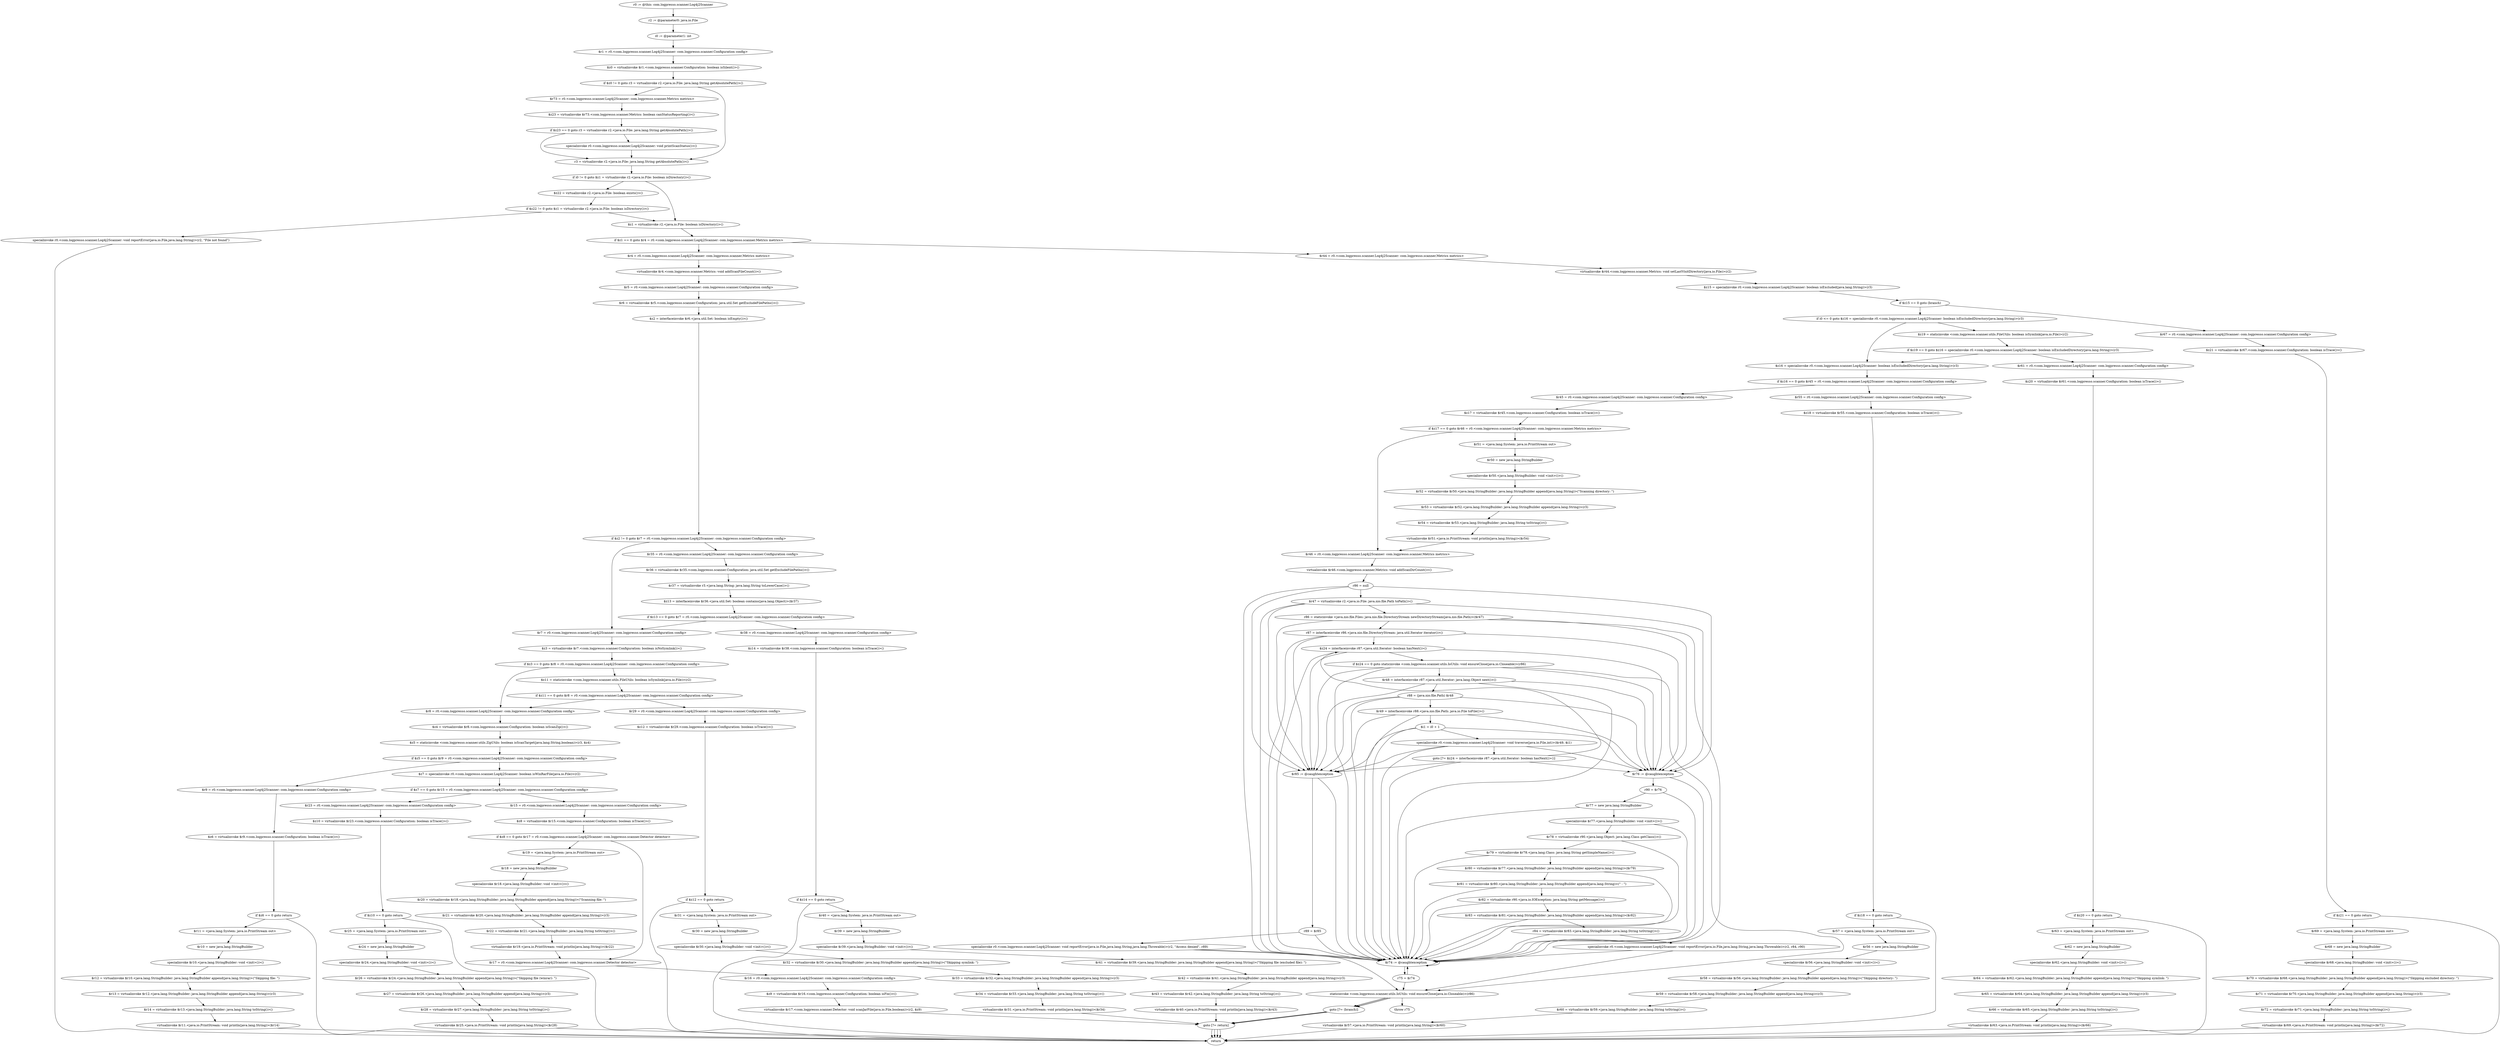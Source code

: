 digraph "unitGraph" {
    "r0 := @this: com.logpresso.scanner.Log4j2Scanner"
    "r2 := @parameter0: java.io.File"
    "i0 := @parameter1: int"
    "$r1 = r0.<com.logpresso.scanner.Log4j2Scanner: com.logpresso.scanner.Configuration config>"
    "$z0 = virtualinvoke $r1.<com.logpresso.scanner.Configuration: boolean isSilent()>()"
    "if $z0 != 0 goto r3 = virtualinvoke r2.<java.io.File: java.lang.String getAbsolutePath()>()"
    "$r73 = r0.<com.logpresso.scanner.Log4j2Scanner: com.logpresso.scanner.Metrics metrics>"
    "$z23 = virtualinvoke $r73.<com.logpresso.scanner.Metrics: boolean canStatusReporting()>()"
    "if $z23 == 0 goto r3 = virtualinvoke r2.<java.io.File: java.lang.String getAbsolutePath()>()"
    "specialinvoke r0.<com.logpresso.scanner.Log4j2Scanner: void printScanStatus()>()"
    "r3 = virtualinvoke r2.<java.io.File: java.lang.String getAbsolutePath()>()"
    "if i0 != 0 goto $z1 = virtualinvoke r2.<java.io.File: boolean isDirectory()>()"
    "$z22 = virtualinvoke r2.<java.io.File: boolean exists()>()"
    "if $z22 != 0 goto $z1 = virtualinvoke r2.<java.io.File: boolean isDirectory()>()"
    "specialinvoke r0.<com.logpresso.scanner.Log4j2Scanner: void reportError(java.io.File,java.lang.String)>(r2, \"File not found\")"
    "return"
    "$z1 = virtualinvoke r2.<java.io.File: boolean isDirectory()>()"
    "if $z1 == 0 goto $r4 = r0.<com.logpresso.scanner.Log4j2Scanner: com.logpresso.scanner.Metrics metrics>"
    "$r44 = r0.<com.logpresso.scanner.Log4j2Scanner: com.logpresso.scanner.Metrics metrics>"
    "virtualinvoke $r44.<com.logpresso.scanner.Metrics: void setLastVisitDirectory(java.io.File)>(r2)"
    "$z15 = specialinvoke r0.<com.logpresso.scanner.Log4j2Scanner: boolean isExcluded(java.lang.String)>(r3)"
    "if $z15 == 0 goto (branch)"
    "$r67 = r0.<com.logpresso.scanner.Log4j2Scanner: com.logpresso.scanner.Configuration config>"
    "$z21 = virtualinvoke $r67.<com.logpresso.scanner.Configuration: boolean isTrace()>()"
    "if $z21 == 0 goto return"
    "$r69 = <java.lang.System: java.io.PrintStream out>"
    "$r68 = new java.lang.StringBuilder"
    "specialinvoke $r68.<java.lang.StringBuilder: void <init>()>()"
    "$r70 = virtualinvoke $r68.<java.lang.StringBuilder: java.lang.StringBuilder append(java.lang.String)>(\"Skipping excluded directory: \")"
    "$r71 = virtualinvoke $r70.<java.lang.StringBuilder: java.lang.StringBuilder append(java.lang.String)>(r3)"
    "$r72 = virtualinvoke $r71.<java.lang.StringBuilder: java.lang.String toString()>()"
    "virtualinvoke $r69.<java.io.PrintStream: void println(java.lang.String)>($r72)"
    "if i0 <= 0 goto $z16 = specialinvoke r0.<com.logpresso.scanner.Log4j2Scanner: boolean isExcludedDirectory(java.lang.String)>(r3)"
    "$z19 = staticinvoke <com.logpresso.scanner.utils.FileUtils: boolean isSymlink(java.io.File)>(r2)"
    "if $z19 == 0 goto $z16 = specialinvoke r0.<com.logpresso.scanner.Log4j2Scanner: boolean isExcludedDirectory(java.lang.String)>(r3)"
    "$r61 = r0.<com.logpresso.scanner.Log4j2Scanner: com.logpresso.scanner.Configuration config>"
    "$z20 = virtualinvoke $r61.<com.logpresso.scanner.Configuration: boolean isTrace()>()"
    "if $z20 == 0 goto return"
    "$r63 = <java.lang.System: java.io.PrintStream out>"
    "$r62 = new java.lang.StringBuilder"
    "specialinvoke $r62.<java.lang.StringBuilder: void <init>()>()"
    "$r64 = virtualinvoke $r62.<java.lang.StringBuilder: java.lang.StringBuilder append(java.lang.String)>(\"Skipping symlink: \")"
    "$r65 = virtualinvoke $r64.<java.lang.StringBuilder: java.lang.StringBuilder append(java.lang.String)>(r3)"
    "$r66 = virtualinvoke $r65.<java.lang.StringBuilder: java.lang.String toString()>()"
    "virtualinvoke $r63.<java.io.PrintStream: void println(java.lang.String)>($r66)"
    "$z16 = specialinvoke r0.<com.logpresso.scanner.Log4j2Scanner: boolean isExcludedDirectory(java.lang.String)>(r3)"
    "if $z16 == 0 goto $r45 = r0.<com.logpresso.scanner.Log4j2Scanner: com.logpresso.scanner.Configuration config>"
    "$r55 = r0.<com.logpresso.scanner.Log4j2Scanner: com.logpresso.scanner.Configuration config>"
    "$z18 = virtualinvoke $r55.<com.logpresso.scanner.Configuration: boolean isTrace()>()"
    "if $z18 == 0 goto return"
    "$r57 = <java.lang.System: java.io.PrintStream out>"
    "$r56 = new java.lang.StringBuilder"
    "specialinvoke $r56.<java.lang.StringBuilder: void <init>()>()"
    "$r58 = virtualinvoke $r56.<java.lang.StringBuilder: java.lang.StringBuilder append(java.lang.String)>(\"Skipping directory: \")"
    "$r59 = virtualinvoke $r58.<java.lang.StringBuilder: java.lang.StringBuilder append(java.lang.String)>(r3)"
    "$r60 = virtualinvoke $r59.<java.lang.StringBuilder: java.lang.String toString()>()"
    "virtualinvoke $r57.<java.io.PrintStream: void println(java.lang.String)>($r60)"
    "$r45 = r0.<com.logpresso.scanner.Log4j2Scanner: com.logpresso.scanner.Configuration config>"
    "$z17 = virtualinvoke $r45.<com.logpresso.scanner.Configuration: boolean isTrace()>()"
    "if $z17 == 0 goto $r46 = r0.<com.logpresso.scanner.Log4j2Scanner: com.logpresso.scanner.Metrics metrics>"
    "$r51 = <java.lang.System: java.io.PrintStream out>"
    "$r50 = new java.lang.StringBuilder"
    "specialinvoke $r50.<java.lang.StringBuilder: void <init>()>()"
    "$r52 = virtualinvoke $r50.<java.lang.StringBuilder: java.lang.StringBuilder append(java.lang.String)>(\"Scanning directory: \")"
    "$r53 = virtualinvoke $r52.<java.lang.StringBuilder: java.lang.StringBuilder append(java.lang.String)>(r3)"
    "$r54 = virtualinvoke $r53.<java.lang.StringBuilder: java.lang.String toString()>()"
    "virtualinvoke $r51.<java.io.PrintStream: void println(java.lang.String)>($r54)"
    "$r46 = r0.<com.logpresso.scanner.Log4j2Scanner: com.logpresso.scanner.Metrics metrics>"
    "virtualinvoke $r46.<com.logpresso.scanner.Metrics: void addScanDirCount()>()"
    "r86 = null"
    "$r47 = virtualinvoke r2.<java.io.File: java.nio.file.Path toPath()>()"
    "r86 = staticinvoke <java.nio.file.Files: java.nio.file.DirectoryStream newDirectoryStream(java.nio.file.Path)>($r47)"
    "r87 = interfaceinvoke r86.<java.nio.file.DirectoryStream: java.util.Iterator iterator()>()"
    "$z24 = interfaceinvoke r87.<java.util.Iterator: boolean hasNext()>()"
    "if $z24 == 0 goto staticinvoke <com.logpresso.scanner.utils.IoUtils: void ensureClose(java.io.Closeable)>(r86)"
    "$r48 = interfaceinvoke r87.<java.util.Iterator: java.lang.Object next()>()"
    "r88 = (java.nio.file.Path) $r48"
    "$r49 = interfaceinvoke r88.<java.nio.file.Path: java.io.File toFile()>()"
    "$i1 = i0 + 1"
    "specialinvoke r0.<com.logpresso.scanner.Log4j2Scanner: void traverse(java.io.File,int)>($r49, $i1)"
    "goto [?= $z24 = interfaceinvoke r87.<java.util.Iterator: boolean hasNext()>()]"
    "staticinvoke <com.logpresso.scanner.utils.IoUtils: void ensureClose(java.io.Closeable)>(r86)"
    "goto [?= (branch)]"
    "$r85 := @caughtexception"
    "r89 = $r85"
    "specialinvoke r0.<com.logpresso.scanner.Log4j2Scanner: void reportError(java.io.File,java.lang.String,java.lang.Throwable)>(r2, \"Access denied\", r89)"
    "$r76 := @caughtexception"
    "r90 = $r76"
    "$r77 = new java.lang.StringBuilder"
    "specialinvoke $r77.<java.lang.StringBuilder: void <init>()>()"
    "$r78 = virtualinvoke r90.<java.lang.Object: java.lang.Class getClass()>()"
    "$r79 = virtualinvoke $r78.<java.lang.Class: java.lang.String getSimpleName()>()"
    "$r80 = virtualinvoke $r77.<java.lang.StringBuilder: java.lang.StringBuilder append(java.lang.String)>($r79)"
    "$r81 = virtualinvoke $r80.<java.lang.StringBuilder: java.lang.StringBuilder append(java.lang.String)>(\" - \")"
    "$r82 = virtualinvoke r90.<java.io.IOException: java.lang.String getMessage()>()"
    "$r83 = virtualinvoke $r81.<java.lang.StringBuilder: java.lang.StringBuilder append(java.lang.String)>($r82)"
    "r84 = virtualinvoke $r83.<java.lang.StringBuilder: java.lang.String toString()>()"
    "specialinvoke r0.<com.logpresso.scanner.Log4j2Scanner: void reportError(java.io.File,java.lang.String,java.lang.Throwable)>(r2, r84, r90)"
    "$r74 := @caughtexception"
    "r75 = $r74"
    "throw r75"
    "goto [?= return]"
    "$r4 = r0.<com.logpresso.scanner.Log4j2Scanner: com.logpresso.scanner.Metrics metrics>"
    "virtualinvoke $r4.<com.logpresso.scanner.Metrics: void addScanFileCount()>()"
    "$r5 = r0.<com.logpresso.scanner.Log4j2Scanner: com.logpresso.scanner.Configuration config>"
    "$r6 = virtualinvoke $r5.<com.logpresso.scanner.Configuration: java.util.Set getExcludeFilePaths()>()"
    "$z2 = interfaceinvoke $r6.<java.util.Set: boolean isEmpty()>()"
    "if $z2 != 0 goto $r7 = r0.<com.logpresso.scanner.Log4j2Scanner: com.logpresso.scanner.Configuration config>"
    "$r35 = r0.<com.logpresso.scanner.Log4j2Scanner: com.logpresso.scanner.Configuration config>"
    "$r36 = virtualinvoke $r35.<com.logpresso.scanner.Configuration: java.util.Set getExcludeFilePaths()>()"
    "$r37 = virtualinvoke r3.<java.lang.String: java.lang.String toLowerCase()>()"
    "$z13 = interfaceinvoke $r36.<java.util.Set: boolean contains(java.lang.Object)>($r37)"
    "if $z13 == 0 goto $r7 = r0.<com.logpresso.scanner.Log4j2Scanner: com.logpresso.scanner.Configuration config>"
    "$r38 = r0.<com.logpresso.scanner.Log4j2Scanner: com.logpresso.scanner.Configuration config>"
    "$z14 = virtualinvoke $r38.<com.logpresso.scanner.Configuration: boolean isTrace()>()"
    "if $z14 == 0 goto return"
    "$r40 = <java.lang.System: java.io.PrintStream out>"
    "$r39 = new java.lang.StringBuilder"
    "specialinvoke $r39.<java.lang.StringBuilder: void <init>()>()"
    "$r41 = virtualinvoke $r39.<java.lang.StringBuilder: java.lang.StringBuilder append(java.lang.String)>(\"Skipping file (excluded file): \")"
    "$r42 = virtualinvoke $r41.<java.lang.StringBuilder: java.lang.StringBuilder append(java.lang.String)>(r3)"
    "$r43 = virtualinvoke $r42.<java.lang.StringBuilder: java.lang.String toString()>()"
    "virtualinvoke $r40.<java.io.PrintStream: void println(java.lang.String)>($r43)"
    "$r7 = r0.<com.logpresso.scanner.Log4j2Scanner: com.logpresso.scanner.Configuration config>"
    "$z3 = virtualinvoke $r7.<com.logpresso.scanner.Configuration: boolean isNoSymlink()>()"
    "if $z3 == 0 goto $r8 = r0.<com.logpresso.scanner.Log4j2Scanner: com.logpresso.scanner.Configuration config>"
    "$z11 = staticinvoke <com.logpresso.scanner.utils.FileUtils: boolean isSymlink(java.io.File)>(r2)"
    "if $z11 == 0 goto $r8 = r0.<com.logpresso.scanner.Log4j2Scanner: com.logpresso.scanner.Configuration config>"
    "$r29 = r0.<com.logpresso.scanner.Log4j2Scanner: com.logpresso.scanner.Configuration config>"
    "$z12 = virtualinvoke $r29.<com.logpresso.scanner.Configuration: boolean isTrace()>()"
    "if $z12 == 0 goto return"
    "$r31 = <java.lang.System: java.io.PrintStream out>"
    "$r30 = new java.lang.StringBuilder"
    "specialinvoke $r30.<java.lang.StringBuilder: void <init>()>()"
    "$r32 = virtualinvoke $r30.<java.lang.StringBuilder: java.lang.StringBuilder append(java.lang.String)>(\"Skipping symlink: \")"
    "$r33 = virtualinvoke $r32.<java.lang.StringBuilder: java.lang.StringBuilder append(java.lang.String)>(r3)"
    "$r34 = virtualinvoke $r33.<java.lang.StringBuilder: java.lang.String toString()>()"
    "virtualinvoke $r31.<java.io.PrintStream: void println(java.lang.String)>($r34)"
    "$r8 = r0.<com.logpresso.scanner.Log4j2Scanner: com.logpresso.scanner.Configuration config>"
    "$z4 = virtualinvoke $r8.<com.logpresso.scanner.Configuration: boolean isScanZip()>()"
    "$z5 = staticinvoke <com.logpresso.scanner.utils.ZipUtils: boolean isScanTarget(java.lang.String,boolean)>(r3, $z4)"
    "if $z5 == 0 goto $r9 = r0.<com.logpresso.scanner.Log4j2Scanner: com.logpresso.scanner.Configuration config>"
    "$z7 = specialinvoke r0.<com.logpresso.scanner.Log4j2Scanner: boolean isWinRarFile(java.io.File)>(r2)"
    "if $z7 == 0 goto $r15 = r0.<com.logpresso.scanner.Log4j2Scanner: com.logpresso.scanner.Configuration config>"
    "$r23 = r0.<com.logpresso.scanner.Log4j2Scanner: com.logpresso.scanner.Configuration config>"
    "$z10 = virtualinvoke $r23.<com.logpresso.scanner.Configuration: boolean isTrace()>()"
    "if $z10 == 0 goto return"
    "$r25 = <java.lang.System: java.io.PrintStream out>"
    "$r24 = new java.lang.StringBuilder"
    "specialinvoke $r24.<java.lang.StringBuilder: void <init>()>()"
    "$r26 = virtualinvoke $r24.<java.lang.StringBuilder: java.lang.StringBuilder append(java.lang.String)>(\"Skipping file (winrar): \")"
    "$r27 = virtualinvoke $r26.<java.lang.StringBuilder: java.lang.StringBuilder append(java.lang.String)>(r3)"
    "$r28 = virtualinvoke $r27.<java.lang.StringBuilder: java.lang.String toString()>()"
    "virtualinvoke $r25.<java.io.PrintStream: void println(java.lang.String)>($r28)"
    "$r15 = r0.<com.logpresso.scanner.Log4j2Scanner: com.logpresso.scanner.Configuration config>"
    "$z8 = virtualinvoke $r15.<com.logpresso.scanner.Configuration: boolean isTrace()>()"
    "if $z8 == 0 goto $r17 = r0.<com.logpresso.scanner.Log4j2Scanner: com.logpresso.scanner.Detector detector>"
    "$r19 = <java.lang.System: java.io.PrintStream out>"
    "$r18 = new java.lang.StringBuilder"
    "specialinvoke $r18.<java.lang.StringBuilder: void <init>()>()"
    "$r20 = virtualinvoke $r18.<java.lang.StringBuilder: java.lang.StringBuilder append(java.lang.String)>(\"Scanning file: \")"
    "$r21 = virtualinvoke $r20.<java.lang.StringBuilder: java.lang.StringBuilder append(java.lang.String)>(r3)"
    "$r22 = virtualinvoke $r21.<java.lang.StringBuilder: java.lang.String toString()>()"
    "virtualinvoke $r19.<java.io.PrintStream: void println(java.lang.String)>($r22)"
    "$r17 = r0.<com.logpresso.scanner.Log4j2Scanner: com.logpresso.scanner.Detector detector>"
    "$r16 = r0.<com.logpresso.scanner.Log4j2Scanner: com.logpresso.scanner.Configuration config>"
    "$z9 = virtualinvoke $r16.<com.logpresso.scanner.Configuration: boolean isFix()>()"
    "virtualinvoke $r17.<com.logpresso.scanner.Detector: void scanJarFile(java.io.File,boolean)>(r2, $z9)"
    "$r9 = r0.<com.logpresso.scanner.Log4j2Scanner: com.logpresso.scanner.Configuration config>"
    "$z6 = virtualinvoke $r9.<com.logpresso.scanner.Configuration: boolean isTrace()>()"
    "if $z6 == 0 goto return"
    "$r11 = <java.lang.System: java.io.PrintStream out>"
    "$r10 = new java.lang.StringBuilder"
    "specialinvoke $r10.<java.lang.StringBuilder: void <init>()>()"
    "$r12 = virtualinvoke $r10.<java.lang.StringBuilder: java.lang.StringBuilder append(java.lang.String)>(\"Skipping file: \")"
    "$r13 = virtualinvoke $r12.<java.lang.StringBuilder: java.lang.StringBuilder append(java.lang.String)>(r3)"
    "$r14 = virtualinvoke $r13.<java.lang.StringBuilder: java.lang.String toString()>()"
    "virtualinvoke $r11.<java.io.PrintStream: void println(java.lang.String)>($r14)"
    "r0 := @this: com.logpresso.scanner.Log4j2Scanner"->"r2 := @parameter0: java.io.File";
    "r2 := @parameter0: java.io.File"->"i0 := @parameter1: int";
    "i0 := @parameter1: int"->"$r1 = r0.<com.logpresso.scanner.Log4j2Scanner: com.logpresso.scanner.Configuration config>";
    "$r1 = r0.<com.logpresso.scanner.Log4j2Scanner: com.logpresso.scanner.Configuration config>"->"$z0 = virtualinvoke $r1.<com.logpresso.scanner.Configuration: boolean isSilent()>()";
    "$z0 = virtualinvoke $r1.<com.logpresso.scanner.Configuration: boolean isSilent()>()"->"if $z0 != 0 goto r3 = virtualinvoke r2.<java.io.File: java.lang.String getAbsolutePath()>()";
    "if $z0 != 0 goto r3 = virtualinvoke r2.<java.io.File: java.lang.String getAbsolutePath()>()"->"$r73 = r0.<com.logpresso.scanner.Log4j2Scanner: com.logpresso.scanner.Metrics metrics>";
    "if $z0 != 0 goto r3 = virtualinvoke r2.<java.io.File: java.lang.String getAbsolutePath()>()"->"r3 = virtualinvoke r2.<java.io.File: java.lang.String getAbsolutePath()>()";
    "$r73 = r0.<com.logpresso.scanner.Log4j2Scanner: com.logpresso.scanner.Metrics metrics>"->"$z23 = virtualinvoke $r73.<com.logpresso.scanner.Metrics: boolean canStatusReporting()>()";
    "$z23 = virtualinvoke $r73.<com.logpresso.scanner.Metrics: boolean canStatusReporting()>()"->"if $z23 == 0 goto r3 = virtualinvoke r2.<java.io.File: java.lang.String getAbsolutePath()>()";
    "if $z23 == 0 goto r3 = virtualinvoke r2.<java.io.File: java.lang.String getAbsolutePath()>()"->"specialinvoke r0.<com.logpresso.scanner.Log4j2Scanner: void printScanStatus()>()";
    "if $z23 == 0 goto r3 = virtualinvoke r2.<java.io.File: java.lang.String getAbsolutePath()>()"->"r3 = virtualinvoke r2.<java.io.File: java.lang.String getAbsolutePath()>()";
    "specialinvoke r0.<com.logpresso.scanner.Log4j2Scanner: void printScanStatus()>()"->"r3 = virtualinvoke r2.<java.io.File: java.lang.String getAbsolutePath()>()";
    "r3 = virtualinvoke r2.<java.io.File: java.lang.String getAbsolutePath()>()"->"if i0 != 0 goto $z1 = virtualinvoke r2.<java.io.File: boolean isDirectory()>()";
    "if i0 != 0 goto $z1 = virtualinvoke r2.<java.io.File: boolean isDirectory()>()"->"$z22 = virtualinvoke r2.<java.io.File: boolean exists()>()";
    "if i0 != 0 goto $z1 = virtualinvoke r2.<java.io.File: boolean isDirectory()>()"->"$z1 = virtualinvoke r2.<java.io.File: boolean isDirectory()>()";
    "$z22 = virtualinvoke r2.<java.io.File: boolean exists()>()"->"if $z22 != 0 goto $z1 = virtualinvoke r2.<java.io.File: boolean isDirectory()>()";
    "if $z22 != 0 goto $z1 = virtualinvoke r2.<java.io.File: boolean isDirectory()>()"->"specialinvoke r0.<com.logpresso.scanner.Log4j2Scanner: void reportError(java.io.File,java.lang.String)>(r2, \"File not found\")";
    "if $z22 != 0 goto $z1 = virtualinvoke r2.<java.io.File: boolean isDirectory()>()"->"$z1 = virtualinvoke r2.<java.io.File: boolean isDirectory()>()";
    "specialinvoke r0.<com.logpresso.scanner.Log4j2Scanner: void reportError(java.io.File,java.lang.String)>(r2, \"File not found\")"->"return";
    "$z1 = virtualinvoke r2.<java.io.File: boolean isDirectory()>()"->"if $z1 == 0 goto $r4 = r0.<com.logpresso.scanner.Log4j2Scanner: com.logpresso.scanner.Metrics metrics>";
    "if $z1 == 0 goto $r4 = r0.<com.logpresso.scanner.Log4j2Scanner: com.logpresso.scanner.Metrics metrics>"->"$r44 = r0.<com.logpresso.scanner.Log4j2Scanner: com.logpresso.scanner.Metrics metrics>";
    "if $z1 == 0 goto $r4 = r0.<com.logpresso.scanner.Log4j2Scanner: com.logpresso.scanner.Metrics metrics>"->"$r4 = r0.<com.logpresso.scanner.Log4j2Scanner: com.logpresso.scanner.Metrics metrics>";
    "$r44 = r0.<com.logpresso.scanner.Log4j2Scanner: com.logpresso.scanner.Metrics metrics>"->"virtualinvoke $r44.<com.logpresso.scanner.Metrics: void setLastVisitDirectory(java.io.File)>(r2)";
    "virtualinvoke $r44.<com.logpresso.scanner.Metrics: void setLastVisitDirectory(java.io.File)>(r2)"->"$z15 = specialinvoke r0.<com.logpresso.scanner.Log4j2Scanner: boolean isExcluded(java.lang.String)>(r3)";
    "$z15 = specialinvoke r0.<com.logpresso.scanner.Log4j2Scanner: boolean isExcluded(java.lang.String)>(r3)"->"if $z15 == 0 goto (branch)";
    "if $z15 == 0 goto (branch)"->"$r67 = r0.<com.logpresso.scanner.Log4j2Scanner: com.logpresso.scanner.Configuration config>";
    "if $z15 == 0 goto (branch)"->"if i0 <= 0 goto $z16 = specialinvoke r0.<com.logpresso.scanner.Log4j2Scanner: boolean isExcludedDirectory(java.lang.String)>(r3)";
    "$r67 = r0.<com.logpresso.scanner.Log4j2Scanner: com.logpresso.scanner.Configuration config>"->"$z21 = virtualinvoke $r67.<com.logpresso.scanner.Configuration: boolean isTrace()>()";
    "$z21 = virtualinvoke $r67.<com.logpresso.scanner.Configuration: boolean isTrace()>()"->"if $z21 == 0 goto return";
    "if $z21 == 0 goto return"->"$r69 = <java.lang.System: java.io.PrintStream out>";
    "if $z21 == 0 goto return"->"return";
    "$r69 = <java.lang.System: java.io.PrintStream out>"->"$r68 = new java.lang.StringBuilder";
    "$r68 = new java.lang.StringBuilder"->"specialinvoke $r68.<java.lang.StringBuilder: void <init>()>()";
    "specialinvoke $r68.<java.lang.StringBuilder: void <init>()>()"->"$r70 = virtualinvoke $r68.<java.lang.StringBuilder: java.lang.StringBuilder append(java.lang.String)>(\"Skipping excluded directory: \")";
    "$r70 = virtualinvoke $r68.<java.lang.StringBuilder: java.lang.StringBuilder append(java.lang.String)>(\"Skipping excluded directory: \")"->"$r71 = virtualinvoke $r70.<java.lang.StringBuilder: java.lang.StringBuilder append(java.lang.String)>(r3)";
    "$r71 = virtualinvoke $r70.<java.lang.StringBuilder: java.lang.StringBuilder append(java.lang.String)>(r3)"->"$r72 = virtualinvoke $r71.<java.lang.StringBuilder: java.lang.String toString()>()";
    "$r72 = virtualinvoke $r71.<java.lang.StringBuilder: java.lang.String toString()>()"->"virtualinvoke $r69.<java.io.PrintStream: void println(java.lang.String)>($r72)";
    "virtualinvoke $r69.<java.io.PrintStream: void println(java.lang.String)>($r72)"->"return";
    "if i0 <= 0 goto $z16 = specialinvoke r0.<com.logpresso.scanner.Log4j2Scanner: boolean isExcludedDirectory(java.lang.String)>(r3)"->"$z19 = staticinvoke <com.logpresso.scanner.utils.FileUtils: boolean isSymlink(java.io.File)>(r2)";
    "if i0 <= 0 goto $z16 = specialinvoke r0.<com.logpresso.scanner.Log4j2Scanner: boolean isExcludedDirectory(java.lang.String)>(r3)"->"$z16 = specialinvoke r0.<com.logpresso.scanner.Log4j2Scanner: boolean isExcludedDirectory(java.lang.String)>(r3)";
    "$z19 = staticinvoke <com.logpresso.scanner.utils.FileUtils: boolean isSymlink(java.io.File)>(r2)"->"if $z19 == 0 goto $z16 = specialinvoke r0.<com.logpresso.scanner.Log4j2Scanner: boolean isExcludedDirectory(java.lang.String)>(r3)";
    "if $z19 == 0 goto $z16 = specialinvoke r0.<com.logpresso.scanner.Log4j2Scanner: boolean isExcludedDirectory(java.lang.String)>(r3)"->"$r61 = r0.<com.logpresso.scanner.Log4j2Scanner: com.logpresso.scanner.Configuration config>";
    "if $z19 == 0 goto $z16 = specialinvoke r0.<com.logpresso.scanner.Log4j2Scanner: boolean isExcludedDirectory(java.lang.String)>(r3)"->"$z16 = specialinvoke r0.<com.logpresso.scanner.Log4j2Scanner: boolean isExcludedDirectory(java.lang.String)>(r3)";
    "$r61 = r0.<com.logpresso.scanner.Log4j2Scanner: com.logpresso.scanner.Configuration config>"->"$z20 = virtualinvoke $r61.<com.logpresso.scanner.Configuration: boolean isTrace()>()";
    "$z20 = virtualinvoke $r61.<com.logpresso.scanner.Configuration: boolean isTrace()>()"->"if $z20 == 0 goto return";
    "if $z20 == 0 goto return"->"$r63 = <java.lang.System: java.io.PrintStream out>";
    "if $z20 == 0 goto return"->"return";
    "$r63 = <java.lang.System: java.io.PrintStream out>"->"$r62 = new java.lang.StringBuilder";
    "$r62 = new java.lang.StringBuilder"->"specialinvoke $r62.<java.lang.StringBuilder: void <init>()>()";
    "specialinvoke $r62.<java.lang.StringBuilder: void <init>()>()"->"$r64 = virtualinvoke $r62.<java.lang.StringBuilder: java.lang.StringBuilder append(java.lang.String)>(\"Skipping symlink: \")";
    "$r64 = virtualinvoke $r62.<java.lang.StringBuilder: java.lang.StringBuilder append(java.lang.String)>(\"Skipping symlink: \")"->"$r65 = virtualinvoke $r64.<java.lang.StringBuilder: java.lang.StringBuilder append(java.lang.String)>(r3)";
    "$r65 = virtualinvoke $r64.<java.lang.StringBuilder: java.lang.StringBuilder append(java.lang.String)>(r3)"->"$r66 = virtualinvoke $r65.<java.lang.StringBuilder: java.lang.String toString()>()";
    "$r66 = virtualinvoke $r65.<java.lang.StringBuilder: java.lang.String toString()>()"->"virtualinvoke $r63.<java.io.PrintStream: void println(java.lang.String)>($r66)";
    "virtualinvoke $r63.<java.io.PrintStream: void println(java.lang.String)>($r66)"->"return";
    "$z16 = specialinvoke r0.<com.logpresso.scanner.Log4j2Scanner: boolean isExcludedDirectory(java.lang.String)>(r3)"->"if $z16 == 0 goto $r45 = r0.<com.logpresso.scanner.Log4j2Scanner: com.logpresso.scanner.Configuration config>";
    "if $z16 == 0 goto $r45 = r0.<com.logpresso.scanner.Log4j2Scanner: com.logpresso.scanner.Configuration config>"->"$r55 = r0.<com.logpresso.scanner.Log4j2Scanner: com.logpresso.scanner.Configuration config>";
    "if $z16 == 0 goto $r45 = r0.<com.logpresso.scanner.Log4j2Scanner: com.logpresso.scanner.Configuration config>"->"$r45 = r0.<com.logpresso.scanner.Log4j2Scanner: com.logpresso.scanner.Configuration config>";
    "$r55 = r0.<com.logpresso.scanner.Log4j2Scanner: com.logpresso.scanner.Configuration config>"->"$z18 = virtualinvoke $r55.<com.logpresso.scanner.Configuration: boolean isTrace()>()";
    "$z18 = virtualinvoke $r55.<com.logpresso.scanner.Configuration: boolean isTrace()>()"->"if $z18 == 0 goto return";
    "if $z18 == 0 goto return"->"$r57 = <java.lang.System: java.io.PrintStream out>";
    "if $z18 == 0 goto return"->"return";
    "$r57 = <java.lang.System: java.io.PrintStream out>"->"$r56 = new java.lang.StringBuilder";
    "$r56 = new java.lang.StringBuilder"->"specialinvoke $r56.<java.lang.StringBuilder: void <init>()>()";
    "specialinvoke $r56.<java.lang.StringBuilder: void <init>()>()"->"$r58 = virtualinvoke $r56.<java.lang.StringBuilder: java.lang.StringBuilder append(java.lang.String)>(\"Skipping directory: \")";
    "$r58 = virtualinvoke $r56.<java.lang.StringBuilder: java.lang.StringBuilder append(java.lang.String)>(\"Skipping directory: \")"->"$r59 = virtualinvoke $r58.<java.lang.StringBuilder: java.lang.StringBuilder append(java.lang.String)>(r3)";
    "$r59 = virtualinvoke $r58.<java.lang.StringBuilder: java.lang.StringBuilder append(java.lang.String)>(r3)"->"$r60 = virtualinvoke $r59.<java.lang.StringBuilder: java.lang.String toString()>()";
    "$r60 = virtualinvoke $r59.<java.lang.StringBuilder: java.lang.String toString()>()"->"virtualinvoke $r57.<java.io.PrintStream: void println(java.lang.String)>($r60)";
    "virtualinvoke $r57.<java.io.PrintStream: void println(java.lang.String)>($r60)"->"return";
    "$r45 = r0.<com.logpresso.scanner.Log4j2Scanner: com.logpresso.scanner.Configuration config>"->"$z17 = virtualinvoke $r45.<com.logpresso.scanner.Configuration: boolean isTrace()>()";
    "$z17 = virtualinvoke $r45.<com.logpresso.scanner.Configuration: boolean isTrace()>()"->"if $z17 == 0 goto $r46 = r0.<com.logpresso.scanner.Log4j2Scanner: com.logpresso.scanner.Metrics metrics>";
    "if $z17 == 0 goto $r46 = r0.<com.logpresso.scanner.Log4j2Scanner: com.logpresso.scanner.Metrics metrics>"->"$r51 = <java.lang.System: java.io.PrintStream out>";
    "if $z17 == 0 goto $r46 = r0.<com.logpresso.scanner.Log4j2Scanner: com.logpresso.scanner.Metrics metrics>"->"$r46 = r0.<com.logpresso.scanner.Log4j2Scanner: com.logpresso.scanner.Metrics metrics>";
    "$r51 = <java.lang.System: java.io.PrintStream out>"->"$r50 = new java.lang.StringBuilder";
    "$r50 = new java.lang.StringBuilder"->"specialinvoke $r50.<java.lang.StringBuilder: void <init>()>()";
    "specialinvoke $r50.<java.lang.StringBuilder: void <init>()>()"->"$r52 = virtualinvoke $r50.<java.lang.StringBuilder: java.lang.StringBuilder append(java.lang.String)>(\"Scanning directory: \")";
    "$r52 = virtualinvoke $r50.<java.lang.StringBuilder: java.lang.StringBuilder append(java.lang.String)>(\"Scanning directory: \")"->"$r53 = virtualinvoke $r52.<java.lang.StringBuilder: java.lang.StringBuilder append(java.lang.String)>(r3)";
    "$r53 = virtualinvoke $r52.<java.lang.StringBuilder: java.lang.StringBuilder append(java.lang.String)>(r3)"->"$r54 = virtualinvoke $r53.<java.lang.StringBuilder: java.lang.String toString()>()";
    "$r54 = virtualinvoke $r53.<java.lang.StringBuilder: java.lang.String toString()>()"->"virtualinvoke $r51.<java.io.PrintStream: void println(java.lang.String)>($r54)";
    "virtualinvoke $r51.<java.io.PrintStream: void println(java.lang.String)>($r54)"->"$r46 = r0.<com.logpresso.scanner.Log4j2Scanner: com.logpresso.scanner.Metrics metrics>";
    "$r46 = r0.<com.logpresso.scanner.Log4j2Scanner: com.logpresso.scanner.Metrics metrics>"->"virtualinvoke $r46.<com.logpresso.scanner.Metrics: void addScanDirCount()>()";
    "virtualinvoke $r46.<com.logpresso.scanner.Metrics: void addScanDirCount()>()"->"r86 = null";
    "r86 = null"->"$r85 := @caughtexception";
    "r86 = null"->"$r76 := @caughtexception";
    "r86 = null"->"$r74 := @caughtexception";
    "r86 = null"->"$r47 = virtualinvoke r2.<java.io.File: java.nio.file.Path toPath()>()";
    "$r47 = virtualinvoke r2.<java.io.File: java.nio.file.Path toPath()>()"->"$r85 := @caughtexception";
    "$r47 = virtualinvoke r2.<java.io.File: java.nio.file.Path toPath()>()"->"$r76 := @caughtexception";
    "$r47 = virtualinvoke r2.<java.io.File: java.nio.file.Path toPath()>()"->"$r74 := @caughtexception";
    "$r47 = virtualinvoke r2.<java.io.File: java.nio.file.Path toPath()>()"->"r86 = staticinvoke <java.nio.file.Files: java.nio.file.DirectoryStream newDirectoryStream(java.nio.file.Path)>($r47)";
    "r86 = staticinvoke <java.nio.file.Files: java.nio.file.DirectoryStream newDirectoryStream(java.nio.file.Path)>($r47)"->"$r85 := @caughtexception";
    "r86 = staticinvoke <java.nio.file.Files: java.nio.file.DirectoryStream newDirectoryStream(java.nio.file.Path)>($r47)"->"$r76 := @caughtexception";
    "r86 = staticinvoke <java.nio.file.Files: java.nio.file.DirectoryStream newDirectoryStream(java.nio.file.Path)>($r47)"->"$r74 := @caughtexception";
    "r86 = staticinvoke <java.nio.file.Files: java.nio.file.DirectoryStream newDirectoryStream(java.nio.file.Path)>($r47)"->"r87 = interfaceinvoke r86.<java.nio.file.DirectoryStream: java.util.Iterator iterator()>()";
    "r87 = interfaceinvoke r86.<java.nio.file.DirectoryStream: java.util.Iterator iterator()>()"->"$r85 := @caughtexception";
    "r87 = interfaceinvoke r86.<java.nio.file.DirectoryStream: java.util.Iterator iterator()>()"->"$r76 := @caughtexception";
    "r87 = interfaceinvoke r86.<java.nio.file.DirectoryStream: java.util.Iterator iterator()>()"->"$r74 := @caughtexception";
    "r87 = interfaceinvoke r86.<java.nio.file.DirectoryStream: java.util.Iterator iterator()>()"->"$z24 = interfaceinvoke r87.<java.util.Iterator: boolean hasNext()>()";
    "$z24 = interfaceinvoke r87.<java.util.Iterator: boolean hasNext()>()"->"$r85 := @caughtexception";
    "$z24 = interfaceinvoke r87.<java.util.Iterator: boolean hasNext()>()"->"$r76 := @caughtexception";
    "$z24 = interfaceinvoke r87.<java.util.Iterator: boolean hasNext()>()"->"$r74 := @caughtexception";
    "$z24 = interfaceinvoke r87.<java.util.Iterator: boolean hasNext()>()"->"if $z24 == 0 goto staticinvoke <com.logpresso.scanner.utils.IoUtils: void ensureClose(java.io.Closeable)>(r86)";
    "if $z24 == 0 goto staticinvoke <com.logpresso.scanner.utils.IoUtils: void ensureClose(java.io.Closeable)>(r86)"->"$r85 := @caughtexception";
    "if $z24 == 0 goto staticinvoke <com.logpresso.scanner.utils.IoUtils: void ensureClose(java.io.Closeable)>(r86)"->"$r76 := @caughtexception";
    "if $z24 == 0 goto staticinvoke <com.logpresso.scanner.utils.IoUtils: void ensureClose(java.io.Closeable)>(r86)"->"$r74 := @caughtexception";
    "if $z24 == 0 goto staticinvoke <com.logpresso.scanner.utils.IoUtils: void ensureClose(java.io.Closeable)>(r86)"->"$r48 = interfaceinvoke r87.<java.util.Iterator: java.lang.Object next()>()";
    "if $z24 == 0 goto staticinvoke <com.logpresso.scanner.utils.IoUtils: void ensureClose(java.io.Closeable)>(r86)"->"staticinvoke <com.logpresso.scanner.utils.IoUtils: void ensureClose(java.io.Closeable)>(r86)";
    "$r48 = interfaceinvoke r87.<java.util.Iterator: java.lang.Object next()>()"->"$r85 := @caughtexception";
    "$r48 = interfaceinvoke r87.<java.util.Iterator: java.lang.Object next()>()"->"$r76 := @caughtexception";
    "$r48 = interfaceinvoke r87.<java.util.Iterator: java.lang.Object next()>()"->"$r74 := @caughtexception";
    "$r48 = interfaceinvoke r87.<java.util.Iterator: java.lang.Object next()>()"->"r88 = (java.nio.file.Path) $r48";
    "r88 = (java.nio.file.Path) $r48"->"$r85 := @caughtexception";
    "r88 = (java.nio.file.Path) $r48"->"$r76 := @caughtexception";
    "r88 = (java.nio.file.Path) $r48"->"$r74 := @caughtexception";
    "r88 = (java.nio.file.Path) $r48"->"$r49 = interfaceinvoke r88.<java.nio.file.Path: java.io.File toFile()>()";
    "$r49 = interfaceinvoke r88.<java.nio.file.Path: java.io.File toFile()>()"->"$r85 := @caughtexception";
    "$r49 = interfaceinvoke r88.<java.nio.file.Path: java.io.File toFile()>()"->"$r76 := @caughtexception";
    "$r49 = interfaceinvoke r88.<java.nio.file.Path: java.io.File toFile()>()"->"$r74 := @caughtexception";
    "$r49 = interfaceinvoke r88.<java.nio.file.Path: java.io.File toFile()>()"->"$i1 = i0 + 1";
    "$i1 = i0 + 1"->"$r85 := @caughtexception";
    "$i1 = i0 + 1"->"$r76 := @caughtexception";
    "$i1 = i0 + 1"->"$r74 := @caughtexception";
    "$i1 = i0 + 1"->"specialinvoke r0.<com.logpresso.scanner.Log4j2Scanner: void traverse(java.io.File,int)>($r49, $i1)";
    "specialinvoke r0.<com.logpresso.scanner.Log4j2Scanner: void traverse(java.io.File,int)>($r49, $i1)"->"$r85 := @caughtexception";
    "specialinvoke r0.<com.logpresso.scanner.Log4j2Scanner: void traverse(java.io.File,int)>($r49, $i1)"->"$r76 := @caughtexception";
    "specialinvoke r0.<com.logpresso.scanner.Log4j2Scanner: void traverse(java.io.File,int)>($r49, $i1)"->"$r74 := @caughtexception";
    "specialinvoke r0.<com.logpresso.scanner.Log4j2Scanner: void traverse(java.io.File,int)>($r49, $i1)"->"goto [?= $z24 = interfaceinvoke r87.<java.util.Iterator: boolean hasNext()>()]";
    "goto [?= $z24 = interfaceinvoke r87.<java.util.Iterator: boolean hasNext()>()]"->"$r85 := @caughtexception";
    "goto [?= $z24 = interfaceinvoke r87.<java.util.Iterator: boolean hasNext()>()]"->"$r76 := @caughtexception";
    "goto [?= $z24 = interfaceinvoke r87.<java.util.Iterator: boolean hasNext()>()]"->"$r74 := @caughtexception";
    "goto [?= $z24 = interfaceinvoke r87.<java.util.Iterator: boolean hasNext()>()]"->"$z24 = interfaceinvoke r87.<java.util.Iterator: boolean hasNext()>()";
    "staticinvoke <com.logpresso.scanner.utils.IoUtils: void ensureClose(java.io.Closeable)>(r86)"->"goto [?= (branch)]";
    "goto [?= (branch)]"->"goto [?= return]";
    "$r85 := @caughtexception"->"r89 = $r85";
    "$r85 := @caughtexception"->"$r74 := @caughtexception";
    "r89 = $r85"->"specialinvoke r0.<com.logpresso.scanner.Log4j2Scanner: void reportError(java.io.File,java.lang.String,java.lang.Throwable)>(r2, \"Access denied\", r89)";
    "r89 = $r85"->"$r74 := @caughtexception";
    "specialinvoke r0.<com.logpresso.scanner.Log4j2Scanner: void reportError(java.io.File,java.lang.String,java.lang.Throwable)>(r2, \"Access denied\", r89)"->"staticinvoke <com.logpresso.scanner.utils.IoUtils: void ensureClose(java.io.Closeable)>(r86)";
    "specialinvoke r0.<com.logpresso.scanner.Log4j2Scanner: void reportError(java.io.File,java.lang.String,java.lang.Throwable)>(r2, \"Access denied\", r89)"->"$r74 := @caughtexception";
    "staticinvoke <com.logpresso.scanner.utils.IoUtils: void ensureClose(java.io.Closeable)>(r86)"->"goto [?= (branch)]";
    "goto [?= (branch)]"->"goto [?= return]";
    "$r76 := @caughtexception"->"r90 = $r76";
    "$r76 := @caughtexception"->"$r74 := @caughtexception";
    "r90 = $r76"->"$r77 = new java.lang.StringBuilder";
    "r90 = $r76"->"$r74 := @caughtexception";
    "$r77 = new java.lang.StringBuilder"->"specialinvoke $r77.<java.lang.StringBuilder: void <init>()>()";
    "$r77 = new java.lang.StringBuilder"->"$r74 := @caughtexception";
    "specialinvoke $r77.<java.lang.StringBuilder: void <init>()>()"->"$r78 = virtualinvoke r90.<java.lang.Object: java.lang.Class getClass()>()";
    "specialinvoke $r77.<java.lang.StringBuilder: void <init>()>()"->"$r74 := @caughtexception";
    "$r78 = virtualinvoke r90.<java.lang.Object: java.lang.Class getClass()>()"->"$r79 = virtualinvoke $r78.<java.lang.Class: java.lang.String getSimpleName()>()";
    "$r78 = virtualinvoke r90.<java.lang.Object: java.lang.Class getClass()>()"->"$r74 := @caughtexception";
    "$r79 = virtualinvoke $r78.<java.lang.Class: java.lang.String getSimpleName()>()"->"$r80 = virtualinvoke $r77.<java.lang.StringBuilder: java.lang.StringBuilder append(java.lang.String)>($r79)";
    "$r79 = virtualinvoke $r78.<java.lang.Class: java.lang.String getSimpleName()>()"->"$r74 := @caughtexception";
    "$r80 = virtualinvoke $r77.<java.lang.StringBuilder: java.lang.StringBuilder append(java.lang.String)>($r79)"->"$r81 = virtualinvoke $r80.<java.lang.StringBuilder: java.lang.StringBuilder append(java.lang.String)>(\" - \")";
    "$r80 = virtualinvoke $r77.<java.lang.StringBuilder: java.lang.StringBuilder append(java.lang.String)>($r79)"->"$r74 := @caughtexception";
    "$r81 = virtualinvoke $r80.<java.lang.StringBuilder: java.lang.StringBuilder append(java.lang.String)>(\" - \")"->"$r82 = virtualinvoke r90.<java.io.IOException: java.lang.String getMessage()>()";
    "$r81 = virtualinvoke $r80.<java.lang.StringBuilder: java.lang.StringBuilder append(java.lang.String)>(\" - \")"->"$r74 := @caughtexception";
    "$r82 = virtualinvoke r90.<java.io.IOException: java.lang.String getMessage()>()"->"$r83 = virtualinvoke $r81.<java.lang.StringBuilder: java.lang.StringBuilder append(java.lang.String)>($r82)";
    "$r82 = virtualinvoke r90.<java.io.IOException: java.lang.String getMessage()>()"->"$r74 := @caughtexception";
    "$r83 = virtualinvoke $r81.<java.lang.StringBuilder: java.lang.StringBuilder append(java.lang.String)>($r82)"->"r84 = virtualinvoke $r83.<java.lang.StringBuilder: java.lang.String toString()>()";
    "$r83 = virtualinvoke $r81.<java.lang.StringBuilder: java.lang.StringBuilder append(java.lang.String)>($r82)"->"$r74 := @caughtexception";
    "r84 = virtualinvoke $r83.<java.lang.StringBuilder: java.lang.String toString()>()"->"specialinvoke r0.<com.logpresso.scanner.Log4j2Scanner: void reportError(java.io.File,java.lang.String,java.lang.Throwable)>(r2, r84, r90)";
    "r84 = virtualinvoke $r83.<java.lang.StringBuilder: java.lang.String toString()>()"->"$r74 := @caughtexception";
    "specialinvoke r0.<com.logpresso.scanner.Log4j2Scanner: void reportError(java.io.File,java.lang.String,java.lang.Throwable)>(r2, r84, r90)"->"staticinvoke <com.logpresso.scanner.utils.IoUtils: void ensureClose(java.io.Closeable)>(r86)";
    "specialinvoke r0.<com.logpresso.scanner.Log4j2Scanner: void reportError(java.io.File,java.lang.String,java.lang.Throwable)>(r2, r84, r90)"->"$r74 := @caughtexception";
    "staticinvoke <com.logpresso.scanner.utils.IoUtils: void ensureClose(java.io.Closeable)>(r86)"->"goto [?= (branch)]";
    "goto [?= (branch)]"->"goto [?= return]";
    "$r74 := @caughtexception"->"r75 = $r74";
    "$r74 := @caughtexception"->"$r74 := @caughtexception";
    "r75 = $r74"->"staticinvoke <com.logpresso.scanner.utils.IoUtils: void ensureClose(java.io.Closeable)>(r86)";
    "r75 = $r74"->"$r74 := @caughtexception";
    "staticinvoke <com.logpresso.scanner.utils.IoUtils: void ensureClose(java.io.Closeable)>(r86)"->"throw r75";
    "goto [?= return]"->"return";
    "$r4 = r0.<com.logpresso.scanner.Log4j2Scanner: com.logpresso.scanner.Metrics metrics>"->"virtualinvoke $r4.<com.logpresso.scanner.Metrics: void addScanFileCount()>()";
    "virtualinvoke $r4.<com.logpresso.scanner.Metrics: void addScanFileCount()>()"->"$r5 = r0.<com.logpresso.scanner.Log4j2Scanner: com.logpresso.scanner.Configuration config>";
    "$r5 = r0.<com.logpresso.scanner.Log4j2Scanner: com.logpresso.scanner.Configuration config>"->"$r6 = virtualinvoke $r5.<com.logpresso.scanner.Configuration: java.util.Set getExcludeFilePaths()>()";
    "$r6 = virtualinvoke $r5.<com.logpresso.scanner.Configuration: java.util.Set getExcludeFilePaths()>()"->"$z2 = interfaceinvoke $r6.<java.util.Set: boolean isEmpty()>()";
    "$z2 = interfaceinvoke $r6.<java.util.Set: boolean isEmpty()>()"->"if $z2 != 0 goto $r7 = r0.<com.logpresso.scanner.Log4j2Scanner: com.logpresso.scanner.Configuration config>";
    "if $z2 != 0 goto $r7 = r0.<com.logpresso.scanner.Log4j2Scanner: com.logpresso.scanner.Configuration config>"->"$r35 = r0.<com.logpresso.scanner.Log4j2Scanner: com.logpresso.scanner.Configuration config>";
    "if $z2 != 0 goto $r7 = r0.<com.logpresso.scanner.Log4j2Scanner: com.logpresso.scanner.Configuration config>"->"$r7 = r0.<com.logpresso.scanner.Log4j2Scanner: com.logpresso.scanner.Configuration config>";
    "$r35 = r0.<com.logpresso.scanner.Log4j2Scanner: com.logpresso.scanner.Configuration config>"->"$r36 = virtualinvoke $r35.<com.logpresso.scanner.Configuration: java.util.Set getExcludeFilePaths()>()";
    "$r36 = virtualinvoke $r35.<com.logpresso.scanner.Configuration: java.util.Set getExcludeFilePaths()>()"->"$r37 = virtualinvoke r3.<java.lang.String: java.lang.String toLowerCase()>()";
    "$r37 = virtualinvoke r3.<java.lang.String: java.lang.String toLowerCase()>()"->"$z13 = interfaceinvoke $r36.<java.util.Set: boolean contains(java.lang.Object)>($r37)";
    "$z13 = interfaceinvoke $r36.<java.util.Set: boolean contains(java.lang.Object)>($r37)"->"if $z13 == 0 goto $r7 = r0.<com.logpresso.scanner.Log4j2Scanner: com.logpresso.scanner.Configuration config>";
    "if $z13 == 0 goto $r7 = r0.<com.logpresso.scanner.Log4j2Scanner: com.logpresso.scanner.Configuration config>"->"$r38 = r0.<com.logpresso.scanner.Log4j2Scanner: com.logpresso.scanner.Configuration config>";
    "if $z13 == 0 goto $r7 = r0.<com.logpresso.scanner.Log4j2Scanner: com.logpresso.scanner.Configuration config>"->"$r7 = r0.<com.logpresso.scanner.Log4j2Scanner: com.logpresso.scanner.Configuration config>";
    "$r38 = r0.<com.logpresso.scanner.Log4j2Scanner: com.logpresso.scanner.Configuration config>"->"$z14 = virtualinvoke $r38.<com.logpresso.scanner.Configuration: boolean isTrace()>()";
    "$z14 = virtualinvoke $r38.<com.logpresso.scanner.Configuration: boolean isTrace()>()"->"if $z14 == 0 goto return";
    "if $z14 == 0 goto return"->"$r40 = <java.lang.System: java.io.PrintStream out>";
    "if $z14 == 0 goto return"->"return";
    "$r40 = <java.lang.System: java.io.PrintStream out>"->"$r39 = new java.lang.StringBuilder";
    "$r39 = new java.lang.StringBuilder"->"specialinvoke $r39.<java.lang.StringBuilder: void <init>()>()";
    "specialinvoke $r39.<java.lang.StringBuilder: void <init>()>()"->"$r41 = virtualinvoke $r39.<java.lang.StringBuilder: java.lang.StringBuilder append(java.lang.String)>(\"Skipping file (excluded file): \")";
    "$r41 = virtualinvoke $r39.<java.lang.StringBuilder: java.lang.StringBuilder append(java.lang.String)>(\"Skipping file (excluded file): \")"->"$r42 = virtualinvoke $r41.<java.lang.StringBuilder: java.lang.StringBuilder append(java.lang.String)>(r3)";
    "$r42 = virtualinvoke $r41.<java.lang.StringBuilder: java.lang.StringBuilder append(java.lang.String)>(r3)"->"$r43 = virtualinvoke $r42.<java.lang.StringBuilder: java.lang.String toString()>()";
    "$r43 = virtualinvoke $r42.<java.lang.StringBuilder: java.lang.String toString()>()"->"virtualinvoke $r40.<java.io.PrintStream: void println(java.lang.String)>($r43)";
    "virtualinvoke $r40.<java.io.PrintStream: void println(java.lang.String)>($r43)"->"goto [?= return]";
    "goto [?= return]"->"return";
    "$r7 = r0.<com.logpresso.scanner.Log4j2Scanner: com.logpresso.scanner.Configuration config>"->"$z3 = virtualinvoke $r7.<com.logpresso.scanner.Configuration: boolean isNoSymlink()>()";
    "$z3 = virtualinvoke $r7.<com.logpresso.scanner.Configuration: boolean isNoSymlink()>()"->"if $z3 == 0 goto $r8 = r0.<com.logpresso.scanner.Log4j2Scanner: com.logpresso.scanner.Configuration config>";
    "if $z3 == 0 goto $r8 = r0.<com.logpresso.scanner.Log4j2Scanner: com.logpresso.scanner.Configuration config>"->"$z11 = staticinvoke <com.logpresso.scanner.utils.FileUtils: boolean isSymlink(java.io.File)>(r2)";
    "if $z3 == 0 goto $r8 = r0.<com.logpresso.scanner.Log4j2Scanner: com.logpresso.scanner.Configuration config>"->"$r8 = r0.<com.logpresso.scanner.Log4j2Scanner: com.logpresso.scanner.Configuration config>";
    "$z11 = staticinvoke <com.logpresso.scanner.utils.FileUtils: boolean isSymlink(java.io.File)>(r2)"->"if $z11 == 0 goto $r8 = r0.<com.logpresso.scanner.Log4j2Scanner: com.logpresso.scanner.Configuration config>";
    "if $z11 == 0 goto $r8 = r0.<com.logpresso.scanner.Log4j2Scanner: com.logpresso.scanner.Configuration config>"->"$r29 = r0.<com.logpresso.scanner.Log4j2Scanner: com.logpresso.scanner.Configuration config>";
    "if $z11 == 0 goto $r8 = r0.<com.logpresso.scanner.Log4j2Scanner: com.logpresso.scanner.Configuration config>"->"$r8 = r0.<com.logpresso.scanner.Log4j2Scanner: com.logpresso.scanner.Configuration config>";
    "$r29 = r0.<com.logpresso.scanner.Log4j2Scanner: com.logpresso.scanner.Configuration config>"->"$z12 = virtualinvoke $r29.<com.logpresso.scanner.Configuration: boolean isTrace()>()";
    "$z12 = virtualinvoke $r29.<com.logpresso.scanner.Configuration: boolean isTrace()>()"->"if $z12 == 0 goto return";
    "if $z12 == 0 goto return"->"$r31 = <java.lang.System: java.io.PrintStream out>";
    "if $z12 == 0 goto return"->"return";
    "$r31 = <java.lang.System: java.io.PrintStream out>"->"$r30 = new java.lang.StringBuilder";
    "$r30 = new java.lang.StringBuilder"->"specialinvoke $r30.<java.lang.StringBuilder: void <init>()>()";
    "specialinvoke $r30.<java.lang.StringBuilder: void <init>()>()"->"$r32 = virtualinvoke $r30.<java.lang.StringBuilder: java.lang.StringBuilder append(java.lang.String)>(\"Skipping symlink: \")";
    "$r32 = virtualinvoke $r30.<java.lang.StringBuilder: java.lang.StringBuilder append(java.lang.String)>(\"Skipping symlink: \")"->"$r33 = virtualinvoke $r32.<java.lang.StringBuilder: java.lang.StringBuilder append(java.lang.String)>(r3)";
    "$r33 = virtualinvoke $r32.<java.lang.StringBuilder: java.lang.StringBuilder append(java.lang.String)>(r3)"->"$r34 = virtualinvoke $r33.<java.lang.StringBuilder: java.lang.String toString()>()";
    "$r34 = virtualinvoke $r33.<java.lang.StringBuilder: java.lang.String toString()>()"->"virtualinvoke $r31.<java.io.PrintStream: void println(java.lang.String)>($r34)";
    "virtualinvoke $r31.<java.io.PrintStream: void println(java.lang.String)>($r34)"->"goto [?= return]";
    "goto [?= return]"->"return";
    "$r8 = r0.<com.logpresso.scanner.Log4j2Scanner: com.logpresso.scanner.Configuration config>"->"$z4 = virtualinvoke $r8.<com.logpresso.scanner.Configuration: boolean isScanZip()>()";
    "$z4 = virtualinvoke $r8.<com.logpresso.scanner.Configuration: boolean isScanZip()>()"->"$z5 = staticinvoke <com.logpresso.scanner.utils.ZipUtils: boolean isScanTarget(java.lang.String,boolean)>(r3, $z4)";
    "$z5 = staticinvoke <com.logpresso.scanner.utils.ZipUtils: boolean isScanTarget(java.lang.String,boolean)>(r3, $z4)"->"if $z5 == 0 goto $r9 = r0.<com.logpresso.scanner.Log4j2Scanner: com.logpresso.scanner.Configuration config>";
    "if $z5 == 0 goto $r9 = r0.<com.logpresso.scanner.Log4j2Scanner: com.logpresso.scanner.Configuration config>"->"$z7 = specialinvoke r0.<com.logpresso.scanner.Log4j2Scanner: boolean isWinRarFile(java.io.File)>(r2)";
    "if $z5 == 0 goto $r9 = r0.<com.logpresso.scanner.Log4j2Scanner: com.logpresso.scanner.Configuration config>"->"$r9 = r0.<com.logpresso.scanner.Log4j2Scanner: com.logpresso.scanner.Configuration config>";
    "$z7 = specialinvoke r0.<com.logpresso.scanner.Log4j2Scanner: boolean isWinRarFile(java.io.File)>(r2)"->"if $z7 == 0 goto $r15 = r0.<com.logpresso.scanner.Log4j2Scanner: com.logpresso.scanner.Configuration config>";
    "if $z7 == 0 goto $r15 = r0.<com.logpresso.scanner.Log4j2Scanner: com.logpresso.scanner.Configuration config>"->"$r23 = r0.<com.logpresso.scanner.Log4j2Scanner: com.logpresso.scanner.Configuration config>";
    "if $z7 == 0 goto $r15 = r0.<com.logpresso.scanner.Log4j2Scanner: com.logpresso.scanner.Configuration config>"->"$r15 = r0.<com.logpresso.scanner.Log4j2Scanner: com.logpresso.scanner.Configuration config>";
    "$r23 = r0.<com.logpresso.scanner.Log4j2Scanner: com.logpresso.scanner.Configuration config>"->"$z10 = virtualinvoke $r23.<com.logpresso.scanner.Configuration: boolean isTrace()>()";
    "$z10 = virtualinvoke $r23.<com.logpresso.scanner.Configuration: boolean isTrace()>()"->"if $z10 == 0 goto return";
    "if $z10 == 0 goto return"->"$r25 = <java.lang.System: java.io.PrintStream out>";
    "if $z10 == 0 goto return"->"return";
    "$r25 = <java.lang.System: java.io.PrintStream out>"->"$r24 = new java.lang.StringBuilder";
    "$r24 = new java.lang.StringBuilder"->"specialinvoke $r24.<java.lang.StringBuilder: void <init>()>()";
    "specialinvoke $r24.<java.lang.StringBuilder: void <init>()>()"->"$r26 = virtualinvoke $r24.<java.lang.StringBuilder: java.lang.StringBuilder append(java.lang.String)>(\"Skipping file (winrar): \")";
    "$r26 = virtualinvoke $r24.<java.lang.StringBuilder: java.lang.StringBuilder append(java.lang.String)>(\"Skipping file (winrar): \")"->"$r27 = virtualinvoke $r26.<java.lang.StringBuilder: java.lang.StringBuilder append(java.lang.String)>(r3)";
    "$r27 = virtualinvoke $r26.<java.lang.StringBuilder: java.lang.StringBuilder append(java.lang.String)>(r3)"->"$r28 = virtualinvoke $r27.<java.lang.StringBuilder: java.lang.String toString()>()";
    "$r28 = virtualinvoke $r27.<java.lang.StringBuilder: java.lang.String toString()>()"->"virtualinvoke $r25.<java.io.PrintStream: void println(java.lang.String)>($r28)";
    "virtualinvoke $r25.<java.io.PrintStream: void println(java.lang.String)>($r28)"->"return";
    "$r15 = r0.<com.logpresso.scanner.Log4j2Scanner: com.logpresso.scanner.Configuration config>"->"$z8 = virtualinvoke $r15.<com.logpresso.scanner.Configuration: boolean isTrace()>()";
    "$z8 = virtualinvoke $r15.<com.logpresso.scanner.Configuration: boolean isTrace()>()"->"if $z8 == 0 goto $r17 = r0.<com.logpresso.scanner.Log4j2Scanner: com.logpresso.scanner.Detector detector>";
    "if $z8 == 0 goto $r17 = r0.<com.logpresso.scanner.Log4j2Scanner: com.logpresso.scanner.Detector detector>"->"$r19 = <java.lang.System: java.io.PrintStream out>";
    "if $z8 == 0 goto $r17 = r0.<com.logpresso.scanner.Log4j2Scanner: com.logpresso.scanner.Detector detector>"->"$r17 = r0.<com.logpresso.scanner.Log4j2Scanner: com.logpresso.scanner.Detector detector>";
    "$r19 = <java.lang.System: java.io.PrintStream out>"->"$r18 = new java.lang.StringBuilder";
    "$r18 = new java.lang.StringBuilder"->"specialinvoke $r18.<java.lang.StringBuilder: void <init>()>()";
    "specialinvoke $r18.<java.lang.StringBuilder: void <init>()>()"->"$r20 = virtualinvoke $r18.<java.lang.StringBuilder: java.lang.StringBuilder append(java.lang.String)>(\"Scanning file: \")";
    "$r20 = virtualinvoke $r18.<java.lang.StringBuilder: java.lang.StringBuilder append(java.lang.String)>(\"Scanning file: \")"->"$r21 = virtualinvoke $r20.<java.lang.StringBuilder: java.lang.StringBuilder append(java.lang.String)>(r3)";
    "$r21 = virtualinvoke $r20.<java.lang.StringBuilder: java.lang.StringBuilder append(java.lang.String)>(r3)"->"$r22 = virtualinvoke $r21.<java.lang.StringBuilder: java.lang.String toString()>()";
    "$r22 = virtualinvoke $r21.<java.lang.StringBuilder: java.lang.String toString()>()"->"virtualinvoke $r19.<java.io.PrintStream: void println(java.lang.String)>($r22)";
    "virtualinvoke $r19.<java.io.PrintStream: void println(java.lang.String)>($r22)"->"$r17 = r0.<com.logpresso.scanner.Log4j2Scanner: com.logpresso.scanner.Detector detector>";
    "$r17 = r0.<com.logpresso.scanner.Log4j2Scanner: com.logpresso.scanner.Detector detector>"->"$r16 = r0.<com.logpresso.scanner.Log4j2Scanner: com.logpresso.scanner.Configuration config>";
    "$r16 = r0.<com.logpresso.scanner.Log4j2Scanner: com.logpresso.scanner.Configuration config>"->"$z9 = virtualinvoke $r16.<com.logpresso.scanner.Configuration: boolean isFix()>()";
    "$z9 = virtualinvoke $r16.<com.logpresso.scanner.Configuration: boolean isFix()>()"->"virtualinvoke $r17.<com.logpresso.scanner.Detector: void scanJarFile(java.io.File,boolean)>(r2, $z9)";
    "virtualinvoke $r17.<com.logpresso.scanner.Detector: void scanJarFile(java.io.File,boolean)>(r2, $z9)"->"goto [?= return]";
    "goto [?= return]"->"return";
    "$r9 = r0.<com.logpresso.scanner.Log4j2Scanner: com.logpresso.scanner.Configuration config>"->"$z6 = virtualinvoke $r9.<com.logpresso.scanner.Configuration: boolean isTrace()>()";
    "$z6 = virtualinvoke $r9.<com.logpresso.scanner.Configuration: boolean isTrace()>()"->"if $z6 == 0 goto return";
    "if $z6 == 0 goto return"->"$r11 = <java.lang.System: java.io.PrintStream out>";
    "if $z6 == 0 goto return"->"return";
    "$r11 = <java.lang.System: java.io.PrintStream out>"->"$r10 = new java.lang.StringBuilder";
    "$r10 = new java.lang.StringBuilder"->"specialinvoke $r10.<java.lang.StringBuilder: void <init>()>()";
    "specialinvoke $r10.<java.lang.StringBuilder: void <init>()>()"->"$r12 = virtualinvoke $r10.<java.lang.StringBuilder: java.lang.StringBuilder append(java.lang.String)>(\"Skipping file: \")";
    "$r12 = virtualinvoke $r10.<java.lang.StringBuilder: java.lang.StringBuilder append(java.lang.String)>(\"Skipping file: \")"->"$r13 = virtualinvoke $r12.<java.lang.StringBuilder: java.lang.StringBuilder append(java.lang.String)>(r3)";
    "$r13 = virtualinvoke $r12.<java.lang.StringBuilder: java.lang.StringBuilder append(java.lang.String)>(r3)"->"$r14 = virtualinvoke $r13.<java.lang.StringBuilder: java.lang.String toString()>()";
    "$r14 = virtualinvoke $r13.<java.lang.StringBuilder: java.lang.String toString()>()"->"virtualinvoke $r11.<java.io.PrintStream: void println(java.lang.String)>($r14)";
    "virtualinvoke $r11.<java.io.PrintStream: void println(java.lang.String)>($r14)"->"return";
}
